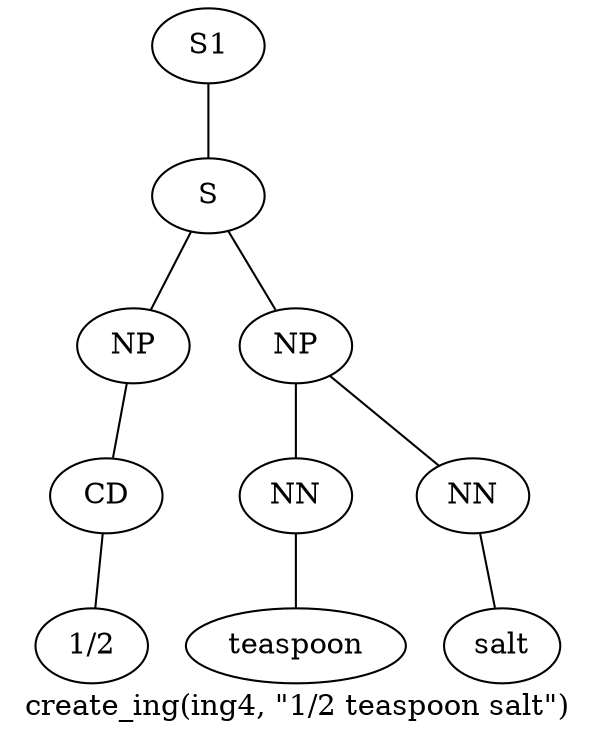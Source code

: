 graph SyntaxGraph {
	label = "create_ing(ing4, \"1/2 teaspoon salt\")";
	Node0 [label="S1"];
	Node1 [label="S"];
	Node2 [label="NP"];
	Node3 [label="CD"];
	Node4 [label="1/2"];
	Node5 [label="NP"];
	Node6 [label="NN"];
	Node7 [label="teaspoon"];
	Node8 [label="NN"];
	Node9 [label="salt"];

	Node0 -- Node1;
	Node1 -- Node2;
	Node1 -- Node5;
	Node2 -- Node3;
	Node3 -- Node4;
	Node5 -- Node6;
	Node5 -- Node8;
	Node6 -- Node7;
	Node8 -- Node9;
}